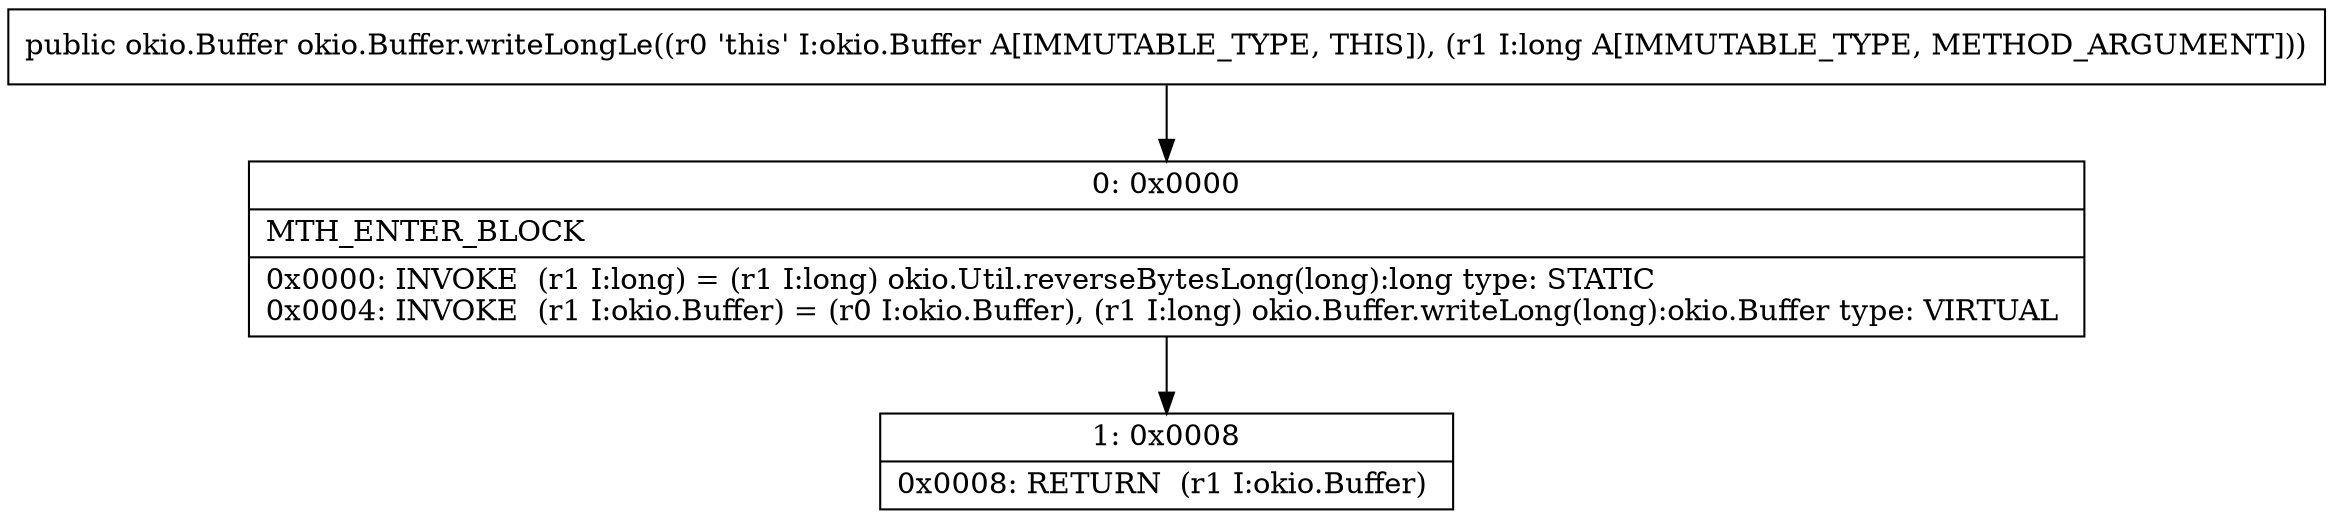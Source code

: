 digraph "CFG forokio.Buffer.writeLongLe(J)Lokio\/Buffer;" {
Node_0 [shape=record,label="{0\:\ 0x0000|MTH_ENTER_BLOCK\l|0x0000: INVOKE  (r1 I:long) = (r1 I:long) okio.Util.reverseBytesLong(long):long type: STATIC \l0x0004: INVOKE  (r1 I:okio.Buffer) = (r0 I:okio.Buffer), (r1 I:long) okio.Buffer.writeLong(long):okio.Buffer type: VIRTUAL \l}"];
Node_1 [shape=record,label="{1\:\ 0x0008|0x0008: RETURN  (r1 I:okio.Buffer) \l}"];
MethodNode[shape=record,label="{public okio.Buffer okio.Buffer.writeLongLe((r0 'this' I:okio.Buffer A[IMMUTABLE_TYPE, THIS]), (r1 I:long A[IMMUTABLE_TYPE, METHOD_ARGUMENT])) }"];
MethodNode -> Node_0;
Node_0 -> Node_1;
}

